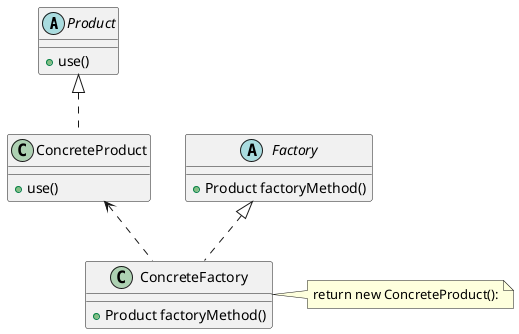 @startuml

abstract Product {
  + use()
}

class ConcreteProduct {
  + use()
}

Product <|.. ConcreteProduct

abstract Factory {
  + Product factoryMethod()
}

class ConcreteFactory {
  + Product factoryMethod()
}
note right: return new ConcreteProduct():

Factory <|.. ConcreteFactory

ConcreteProduct <.. ConcreteFactory

@enduml
